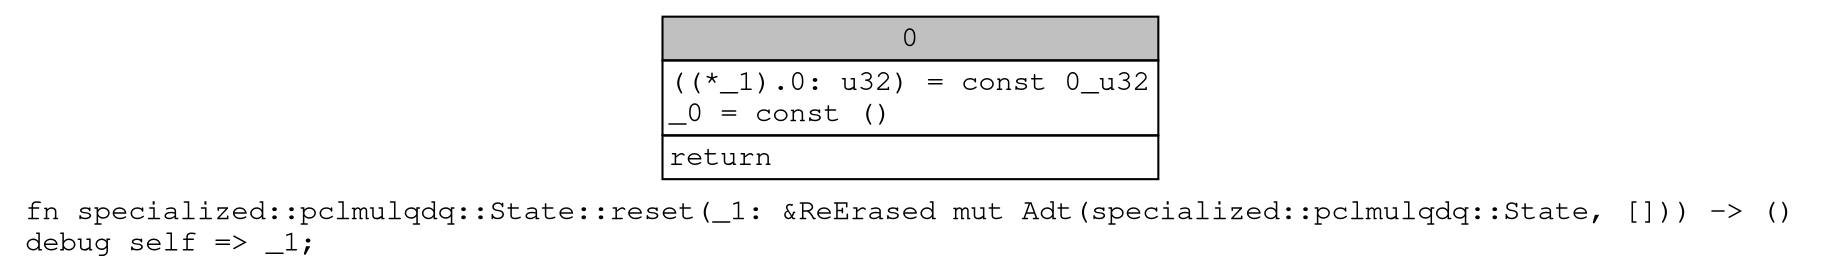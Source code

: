 digraph Mir_0_62 {
    graph [fontname="Courier, monospace"];
    node [fontname="Courier, monospace"];
    edge [fontname="Courier, monospace"];
    label=<fn specialized::pclmulqdq::State::reset(_1: &amp;ReErased mut Adt(specialized::pclmulqdq::State, [])) -&gt; ()<br align="left"/>debug self =&gt; _1;<br align="left"/>>;
    bb0__0_62 [shape="none", label=<<table border="0" cellborder="1" cellspacing="0"><tr><td bgcolor="gray" align="center" colspan="1">0</td></tr><tr><td align="left" balign="left">((*_1).0: u32) = const 0_u32<br/>_0 = const ()<br/></td></tr><tr><td align="left">return</td></tr></table>>];
}
